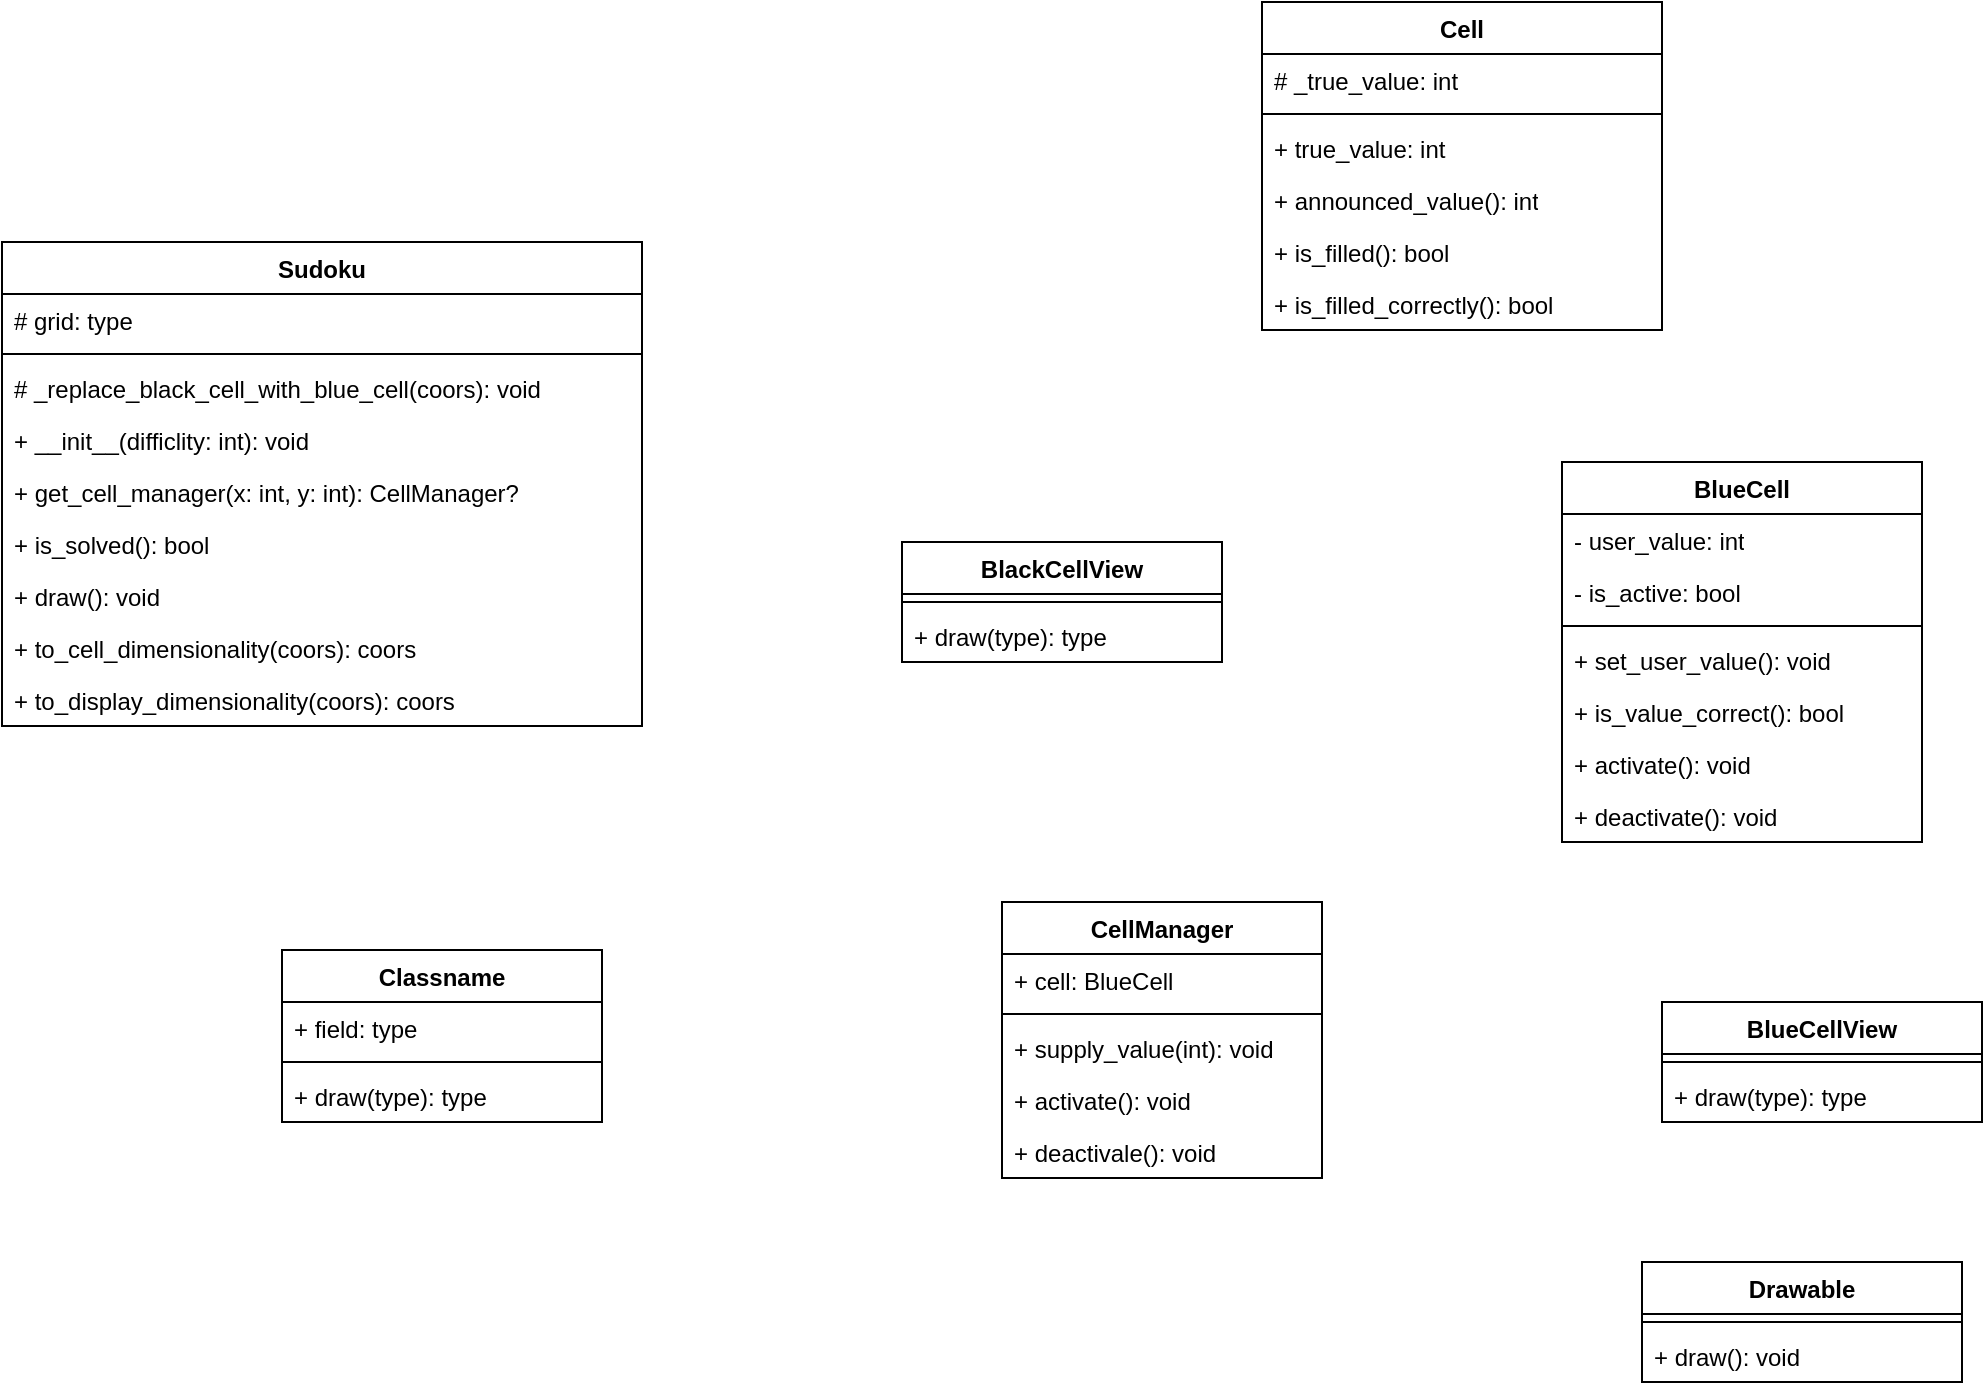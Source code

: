 <mxfile version="26.2.14">
  <diagram name="Страница — 1" id="sBnveFGreTUSZ_xfAO1X">
    <mxGraphModel dx="1498" dy="1010" grid="1" gridSize="10" guides="1" tooltips="1" connect="1" arrows="1" fold="1" page="1" pageScale="1" pageWidth="1100" pageHeight="850" math="0" shadow="0">
      <root>
        <mxCell id="0" />
        <mxCell id="1" parent="0" />
        <mxCell id="BmlyRLMC0lgrcv-X2wz1-5" value="Sudoku" style="swimlane;fontStyle=1;align=center;verticalAlign=top;childLayout=stackLayout;horizontal=1;startSize=26;horizontalStack=0;resizeParent=1;resizeParentMax=0;resizeLast=0;collapsible=1;marginBottom=0;whiteSpace=wrap;html=1;" parent="1" vertex="1">
          <mxGeometry x="50" y="160" width="320" height="242" as="geometry" />
        </mxCell>
        <mxCell id="BmlyRLMC0lgrcv-X2wz1-29" value="# grid: type" style="text;strokeColor=none;fillColor=none;align=left;verticalAlign=top;spacingLeft=4;spacingRight=4;overflow=hidden;rotatable=0;points=[[0,0.5],[1,0.5]];portConstraint=eastwest;whiteSpace=wrap;html=1;" parent="BmlyRLMC0lgrcv-X2wz1-5" vertex="1">
          <mxGeometry y="26" width="320" height="26" as="geometry" />
        </mxCell>
        <mxCell id="BmlyRLMC0lgrcv-X2wz1-7" value="" style="line;strokeWidth=1;fillColor=none;align=left;verticalAlign=middle;spacingTop=-1;spacingLeft=3;spacingRight=3;rotatable=0;labelPosition=right;points=[];portConstraint=eastwest;strokeColor=inherit;" parent="BmlyRLMC0lgrcv-X2wz1-5" vertex="1">
          <mxGeometry y="52" width="320" height="8" as="geometry" />
        </mxCell>
        <mxCell id="juXFEMyilhzftQy-Y4Ut-14" value="# _replace_black_cell_with_blue_cell(coors): void" style="text;strokeColor=none;fillColor=none;align=left;verticalAlign=top;spacingLeft=4;spacingRight=4;overflow=hidden;rotatable=0;points=[[0,0.5],[1,0.5]];portConstraint=eastwest;whiteSpace=wrap;html=1;" vertex="1" parent="BmlyRLMC0lgrcv-X2wz1-5">
          <mxGeometry y="60" width="320" height="26" as="geometry" />
        </mxCell>
        <mxCell id="BmlyRLMC0lgrcv-X2wz1-8" value="+ __init__(difficlity: int): void" style="text;strokeColor=none;fillColor=none;align=left;verticalAlign=top;spacingLeft=4;spacingRight=4;overflow=hidden;rotatable=0;points=[[0,0.5],[1,0.5]];portConstraint=eastwest;whiteSpace=wrap;html=1;" parent="BmlyRLMC0lgrcv-X2wz1-5" vertex="1">
          <mxGeometry y="86" width="320" height="26" as="geometry" />
        </mxCell>
        <mxCell id="BmlyRLMC0lgrcv-X2wz1-27" value="+ get_cell_manager(x: int, y: int): CellManager?" style="text;strokeColor=none;fillColor=none;align=left;verticalAlign=top;spacingLeft=4;spacingRight=4;overflow=hidden;rotatable=0;points=[[0,0.5],[1,0.5]];portConstraint=eastwest;whiteSpace=wrap;html=1;" parent="BmlyRLMC0lgrcv-X2wz1-5" vertex="1">
          <mxGeometry y="112" width="320" height="26" as="geometry" />
        </mxCell>
        <mxCell id="BmlyRLMC0lgrcv-X2wz1-28" value="+ is_solved(): bool" style="text;strokeColor=none;fillColor=none;align=left;verticalAlign=top;spacingLeft=4;spacingRight=4;overflow=hidden;rotatable=0;points=[[0,0.5],[1,0.5]];portConstraint=eastwest;whiteSpace=wrap;html=1;" parent="BmlyRLMC0lgrcv-X2wz1-5" vertex="1">
          <mxGeometry y="138" width="320" height="26" as="geometry" />
        </mxCell>
        <mxCell id="juXFEMyilhzftQy-Y4Ut-1" value="+ draw(): void" style="text;strokeColor=none;fillColor=none;align=left;verticalAlign=top;spacingLeft=4;spacingRight=4;overflow=hidden;rotatable=0;points=[[0,0.5],[1,0.5]];portConstraint=eastwest;whiteSpace=wrap;html=1;" vertex="1" parent="BmlyRLMC0lgrcv-X2wz1-5">
          <mxGeometry y="164" width="320" height="26" as="geometry" />
        </mxCell>
        <mxCell id="juXFEMyilhzftQy-Y4Ut-11" value="+ to_cell_dimensionality(coors): coors" style="text;strokeColor=none;fillColor=none;align=left;verticalAlign=top;spacingLeft=4;spacingRight=4;overflow=hidden;rotatable=0;points=[[0,0.5],[1,0.5]];portConstraint=eastwest;whiteSpace=wrap;html=1;" vertex="1" parent="BmlyRLMC0lgrcv-X2wz1-5">
          <mxGeometry y="190" width="320" height="26" as="geometry" />
        </mxCell>
        <mxCell id="juXFEMyilhzftQy-Y4Ut-13" value="+ to_display_dimensionality(coors): coors" style="text;strokeColor=none;fillColor=none;align=left;verticalAlign=top;spacingLeft=4;spacingRight=4;overflow=hidden;rotatable=0;points=[[0,0.5],[1,0.5]];portConstraint=eastwest;whiteSpace=wrap;html=1;" vertex="1" parent="BmlyRLMC0lgrcv-X2wz1-5">
          <mxGeometry y="216" width="320" height="26" as="geometry" />
        </mxCell>
        <mxCell id="BmlyRLMC0lgrcv-X2wz1-11" value="BlackCellView" style="swimlane;fontStyle=1;align=center;verticalAlign=top;childLayout=stackLayout;horizontal=1;startSize=26;horizontalStack=0;resizeParent=1;resizeParentMax=0;resizeLast=0;collapsible=1;marginBottom=0;whiteSpace=wrap;html=1;" parent="1" vertex="1">
          <mxGeometry x="500" y="310" width="160" height="60" as="geometry" />
        </mxCell>
        <mxCell id="BmlyRLMC0lgrcv-X2wz1-13" value="" style="line;strokeWidth=1;fillColor=none;align=left;verticalAlign=middle;spacingTop=-1;spacingLeft=3;spacingRight=3;rotatable=0;labelPosition=right;points=[];portConstraint=eastwest;strokeColor=inherit;" parent="BmlyRLMC0lgrcv-X2wz1-11" vertex="1">
          <mxGeometry y="26" width="160" height="8" as="geometry" />
        </mxCell>
        <mxCell id="BmlyRLMC0lgrcv-X2wz1-14" value="+ draw(type): type" style="text;strokeColor=none;fillColor=none;align=left;verticalAlign=top;spacingLeft=4;spacingRight=4;overflow=hidden;rotatable=0;points=[[0,0.5],[1,0.5]];portConstraint=eastwest;whiteSpace=wrap;html=1;" parent="BmlyRLMC0lgrcv-X2wz1-11" vertex="1">
          <mxGeometry y="34" width="160" height="26" as="geometry" />
        </mxCell>
        <mxCell id="BmlyRLMC0lgrcv-X2wz1-15" value="BlueCell" style="swimlane;fontStyle=1;align=center;verticalAlign=top;childLayout=stackLayout;horizontal=1;startSize=26;horizontalStack=0;resizeParent=1;resizeParentMax=0;resizeLast=0;collapsible=1;marginBottom=0;whiteSpace=wrap;html=1;" parent="1" vertex="1">
          <mxGeometry x="830" y="270" width="180" height="190" as="geometry" />
        </mxCell>
        <mxCell id="juXFEMyilhzftQy-Y4Ut-8" value="- user_value: int" style="text;strokeColor=none;fillColor=none;align=left;verticalAlign=top;spacingLeft=4;spacingRight=4;overflow=hidden;rotatable=0;points=[[0,0.5],[1,0.5]];portConstraint=eastwest;whiteSpace=wrap;html=1;" vertex="1" parent="BmlyRLMC0lgrcv-X2wz1-15">
          <mxGeometry y="26" width="180" height="26" as="geometry" />
        </mxCell>
        <mxCell id="BmlyRLMC0lgrcv-X2wz1-16" value="- is_active: bool" style="text;strokeColor=none;fillColor=none;align=left;verticalAlign=top;spacingLeft=4;spacingRight=4;overflow=hidden;rotatable=0;points=[[0,0.5],[1,0.5]];portConstraint=eastwest;whiteSpace=wrap;html=1;" parent="BmlyRLMC0lgrcv-X2wz1-15" vertex="1">
          <mxGeometry y="52" width="180" height="26" as="geometry" />
        </mxCell>
        <mxCell id="BmlyRLMC0lgrcv-X2wz1-17" value="" style="line;strokeWidth=1;fillColor=none;align=left;verticalAlign=middle;spacingTop=-1;spacingLeft=3;spacingRight=3;rotatable=0;labelPosition=right;points=[];portConstraint=eastwest;strokeColor=inherit;" parent="BmlyRLMC0lgrcv-X2wz1-15" vertex="1">
          <mxGeometry y="78" width="180" height="8" as="geometry" />
        </mxCell>
        <mxCell id="BmlyRLMC0lgrcv-X2wz1-18" value="+ set_user_value(): void" style="text;strokeColor=none;fillColor=none;align=left;verticalAlign=top;spacingLeft=4;spacingRight=4;overflow=hidden;rotatable=0;points=[[0,0.5],[1,0.5]];portConstraint=eastwest;whiteSpace=wrap;html=1;" parent="BmlyRLMC0lgrcv-X2wz1-15" vertex="1">
          <mxGeometry y="86" width="180" height="26" as="geometry" />
        </mxCell>
        <mxCell id="BmlyRLMC0lgrcv-X2wz1-30" value="+ is_value_correct(): bool" style="text;strokeColor=none;fillColor=none;align=left;verticalAlign=top;spacingLeft=4;spacingRight=4;overflow=hidden;rotatable=0;points=[[0,0.5],[1,0.5]];portConstraint=eastwest;whiteSpace=wrap;html=1;" parent="BmlyRLMC0lgrcv-X2wz1-15" vertex="1">
          <mxGeometry y="112" width="180" height="26" as="geometry" />
        </mxCell>
        <mxCell id="juXFEMyilhzftQy-Y4Ut-9" value="+ activate(): void" style="text;strokeColor=none;fillColor=none;align=left;verticalAlign=top;spacingLeft=4;spacingRight=4;overflow=hidden;rotatable=0;points=[[0,0.5],[1,0.5]];portConstraint=eastwest;whiteSpace=wrap;html=1;" vertex="1" parent="BmlyRLMC0lgrcv-X2wz1-15">
          <mxGeometry y="138" width="180" height="26" as="geometry" />
        </mxCell>
        <mxCell id="juXFEMyilhzftQy-Y4Ut-10" value="+ deactivate(): void" style="text;strokeColor=none;fillColor=none;align=left;verticalAlign=top;spacingLeft=4;spacingRight=4;overflow=hidden;rotatable=0;points=[[0,0.5],[1,0.5]];portConstraint=eastwest;whiteSpace=wrap;html=1;" vertex="1" parent="BmlyRLMC0lgrcv-X2wz1-15">
          <mxGeometry y="164" width="180" height="26" as="geometry" />
        </mxCell>
        <mxCell id="BmlyRLMC0lgrcv-X2wz1-19" value="Cell" style="swimlane;fontStyle=1;align=center;verticalAlign=top;childLayout=stackLayout;horizontal=1;startSize=26;horizontalStack=0;resizeParent=1;resizeParentMax=0;resizeLast=0;collapsible=1;marginBottom=0;whiteSpace=wrap;html=1;" parent="1" vertex="1">
          <mxGeometry x="680" y="40" width="200" height="164" as="geometry" />
        </mxCell>
        <mxCell id="BmlyRLMC0lgrcv-X2wz1-20" value="# _true_value: int" style="text;strokeColor=none;fillColor=none;align=left;verticalAlign=top;spacingLeft=4;spacingRight=4;overflow=hidden;rotatable=0;points=[[0,0.5],[1,0.5]];portConstraint=eastwest;whiteSpace=wrap;html=1;" parent="BmlyRLMC0lgrcv-X2wz1-19" vertex="1">
          <mxGeometry y="26" width="200" height="26" as="geometry" />
        </mxCell>
        <mxCell id="BmlyRLMC0lgrcv-X2wz1-21" value="" style="line;strokeWidth=1;fillColor=none;align=left;verticalAlign=middle;spacingTop=-1;spacingLeft=3;spacingRight=3;rotatable=0;labelPosition=right;points=[];portConstraint=eastwest;strokeColor=inherit;" parent="BmlyRLMC0lgrcv-X2wz1-19" vertex="1">
          <mxGeometry y="52" width="200" height="8" as="geometry" />
        </mxCell>
        <mxCell id="BmlyRLMC0lgrcv-X2wz1-22" value="+ true_value: int" style="text;strokeColor=none;fillColor=none;align=left;verticalAlign=top;spacingLeft=4;spacingRight=4;overflow=hidden;rotatable=0;points=[[0,0.5],[1,0.5]];portConstraint=eastwest;whiteSpace=wrap;html=1;" parent="BmlyRLMC0lgrcv-X2wz1-19" vertex="1">
          <mxGeometry y="60" width="200" height="26" as="geometry" />
        </mxCell>
        <mxCell id="juXFEMyilhzftQy-Y4Ut-15" value="+ announced_value(): int" style="text;strokeColor=none;fillColor=none;align=left;verticalAlign=top;spacingLeft=4;spacingRight=4;overflow=hidden;rotatable=0;points=[[0,0.5],[1,0.5]];portConstraint=eastwest;whiteSpace=wrap;html=1;" vertex="1" parent="BmlyRLMC0lgrcv-X2wz1-19">
          <mxGeometry y="86" width="200" height="26" as="geometry" />
        </mxCell>
        <mxCell id="juXFEMyilhzftQy-Y4Ut-16" value="+ is_filled(): bool" style="text;strokeColor=none;fillColor=none;align=left;verticalAlign=top;spacingLeft=4;spacingRight=4;overflow=hidden;rotatable=0;points=[[0,0.5],[1,0.5]];portConstraint=eastwest;whiteSpace=wrap;html=1;" vertex="1" parent="BmlyRLMC0lgrcv-X2wz1-19">
          <mxGeometry y="112" width="200" height="26" as="geometry" />
        </mxCell>
        <mxCell id="juXFEMyilhzftQy-Y4Ut-19" value="+ is_filled_correctly(): bool" style="text;strokeColor=none;fillColor=none;align=left;verticalAlign=top;spacingLeft=4;spacingRight=4;overflow=hidden;rotatable=0;points=[[0,0.5],[1,0.5]];portConstraint=eastwest;whiteSpace=wrap;html=1;" vertex="1" parent="BmlyRLMC0lgrcv-X2wz1-19">
          <mxGeometry y="138" width="200" height="26" as="geometry" />
        </mxCell>
        <mxCell id="juXFEMyilhzftQy-Y4Ut-2" value="CellManager" style="swimlane;fontStyle=1;align=center;verticalAlign=top;childLayout=stackLayout;horizontal=1;startSize=26;horizontalStack=0;resizeParent=1;resizeParentMax=0;resizeLast=0;collapsible=1;marginBottom=0;whiteSpace=wrap;html=1;" vertex="1" parent="1">
          <mxGeometry x="550" y="490" width="160" height="138" as="geometry" />
        </mxCell>
        <mxCell id="juXFEMyilhzftQy-Y4Ut-3" value="+ cell: BlueCell" style="text;strokeColor=none;fillColor=none;align=left;verticalAlign=top;spacingLeft=4;spacingRight=4;overflow=hidden;rotatable=0;points=[[0,0.5],[1,0.5]];portConstraint=eastwest;whiteSpace=wrap;html=1;" vertex="1" parent="juXFEMyilhzftQy-Y4Ut-2">
          <mxGeometry y="26" width="160" height="26" as="geometry" />
        </mxCell>
        <mxCell id="juXFEMyilhzftQy-Y4Ut-4" value="" style="line;strokeWidth=1;fillColor=none;align=left;verticalAlign=middle;spacingTop=-1;spacingLeft=3;spacingRight=3;rotatable=0;labelPosition=right;points=[];portConstraint=eastwest;strokeColor=inherit;" vertex="1" parent="juXFEMyilhzftQy-Y4Ut-2">
          <mxGeometry y="52" width="160" height="8" as="geometry" />
        </mxCell>
        <mxCell id="juXFEMyilhzftQy-Y4Ut-5" value="+ supply_value(int): void" style="text;strokeColor=none;fillColor=none;align=left;verticalAlign=top;spacingLeft=4;spacingRight=4;overflow=hidden;rotatable=0;points=[[0,0.5],[1,0.5]];portConstraint=eastwest;whiteSpace=wrap;html=1;" vertex="1" parent="juXFEMyilhzftQy-Y4Ut-2">
          <mxGeometry y="60" width="160" height="26" as="geometry" />
        </mxCell>
        <mxCell id="juXFEMyilhzftQy-Y4Ut-6" value="+ activate(): void" style="text;strokeColor=none;fillColor=none;align=left;verticalAlign=top;spacingLeft=4;spacingRight=4;overflow=hidden;rotatable=0;points=[[0,0.5],[1,0.5]];portConstraint=eastwest;whiteSpace=wrap;html=1;" vertex="1" parent="juXFEMyilhzftQy-Y4Ut-2">
          <mxGeometry y="86" width="160" height="26" as="geometry" />
        </mxCell>
        <mxCell id="juXFEMyilhzftQy-Y4Ut-7" value="+ deactivale(): void" style="text;strokeColor=none;fillColor=none;align=left;verticalAlign=top;spacingLeft=4;spacingRight=4;overflow=hidden;rotatable=0;points=[[0,0.5],[1,0.5]];portConstraint=eastwest;whiteSpace=wrap;html=1;" vertex="1" parent="juXFEMyilhzftQy-Y4Ut-2">
          <mxGeometry y="112" width="160" height="26" as="geometry" />
        </mxCell>
        <mxCell id="juXFEMyilhzftQy-Y4Ut-32" value="BlueCellView" style="swimlane;fontStyle=1;align=center;verticalAlign=top;childLayout=stackLayout;horizontal=1;startSize=26;horizontalStack=0;resizeParent=1;resizeParentMax=0;resizeLast=0;collapsible=1;marginBottom=0;whiteSpace=wrap;html=1;" vertex="1" parent="1">
          <mxGeometry x="880" y="540" width="160" height="60" as="geometry" />
        </mxCell>
        <mxCell id="juXFEMyilhzftQy-Y4Ut-33" value="" style="line;strokeWidth=1;fillColor=none;align=left;verticalAlign=middle;spacingTop=-1;spacingLeft=3;spacingRight=3;rotatable=0;labelPosition=right;points=[];portConstraint=eastwest;strokeColor=inherit;" vertex="1" parent="juXFEMyilhzftQy-Y4Ut-32">
          <mxGeometry y="26" width="160" height="8" as="geometry" />
        </mxCell>
        <mxCell id="juXFEMyilhzftQy-Y4Ut-34" value="+ draw(type): type" style="text;strokeColor=none;fillColor=none;align=left;verticalAlign=top;spacingLeft=4;spacingRight=4;overflow=hidden;rotatable=0;points=[[0,0.5],[1,0.5]];portConstraint=eastwest;whiteSpace=wrap;html=1;" vertex="1" parent="juXFEMyilhzftQy-Y4Ut-32">
          <mxGeometry y="34" width="160" height="26" as="geometry" />
        </mxCell>
        <mxCell id="juXFEMyilhzftQy-Y4Ut-36" value="Classname" style="swimlane;fontStyle=1;align=center;verticalAlign=top;childLayout=stackLayout;horizontal=1;startSize=26;horizontalStack=0;resizeParent=1;resizeParentMax=0;resizeLast=0;collapsible=1;marginBottom=0;whiteSpace=wrap;html=1;" vertex="1" parent="1">
          <mxGeometry x="190" y="514" width="160" height="86" as="geometry" />
        </mxCell>
        <mxCell id="juXFEMyilhzftQy-Y4Ut-37" value="+ field: type" style="text;strokeColor=none;fillColor=none;align=left;verticalAlign=top;spacingLeft=4;spacingRight=4;overflow=hidden;rotatable=0;points=[[0,0.5],[1,0.5]];portConstraint=eastwest;whiteSpace=wrap;html=1;" vertex="1" parent="juXFEMyilhzftQy-Y4Ut-36">
          <mxGeometry y="26" width="160" height="26" as="geometry" />
        </mxCell>
        <mxCell id="juXFEMyilhzftQy-Y4Ut-38" value="" style="line;strokeWidth=1;fillColor=none;align=left;verticalAlign=middle;spacingTop=-1;spacingLeft=3;spacingRight=3;rotatable=0;labelPosition=right;points=[];portConstraint=eastwest;strokeColor=inherit;" vertex="1" parent="juXFEMyilhzftQy-Y4Ut-36">
          <mxGeometry y="52" width="160" height="8" as="geometry" />
        </mxCell>
        <mxCell id="juXFEMyilhzftQy-Y4Ut-39" value="+ draw(type): type" style="text;strokeColor=none;fillColor=none;align=left;verticalAlign=top;spacingLeft=4;spacingRight=4;overflow=hidden;rotatable=0;points=[[0,0.5],[1,0.5]];portConstraint=eastwest;whiteSpace=wrap;html=1;" vertex="1" parent="juXFEMyilhzftQy-Y4Ut-36">
          <mxGeometry y="60" width="160" height="26" as="geometry" />
        </mxCell>
        <mxCell id="juXFEMyilhzftQy-Y4Ut-40" value="Drawable" style="swimlane;fontStyle=1;align=center;verticalAlign=top;childLayout=stackLayout;horizontal=1;startSize=26;horizontalStack=0;resizeParent=1;resizeParentMax=0;resizeLast=0;collapsible=1;marginBottom=0;whiteSpace=wrap;html=1;" vertex="1" parent="1">
          <mxGeometry x="870" y="670" width="160" height="60" as="geometry" />
        </mxCell>
        <mxCell id="juXFEMyilhzftQy-Y4Ut-42" value="" style="line;strokeWidth=1;fillColor=none;align=left;verticalAlign=middle;spacingTop=-1;spacingLeft=3;spacingRight=3;rotatable=0;labelPosition=right;points=[];portConstraint=eastwest;strokeColor=inherit;" vertex="1" parent="juXFEMyilhzftQy-Y4Ut-40">
          <mxGeometry y="26" width="160" height="8" as="geometry" />
        </mxCell>
        <mxCell id="juXFEMyilhzftQy-Y4Ut-43" value="+ draw(): void" style="text;strokeColor=none;fillColor=none;align=left;verticalAlign=top;spacingLeft=4;spacingRight=4;overflow=hidden;rotatable=0;points=[[0,0.5],[1,0.5]];portConstraint=eastwest;whiteSpace=wrap;html=1;" vertex="1" parent="juXFEMyilhzftQy-Y4Ut-40">
          <mxGeometry y="34" width="160" height="26" as="geometry" />
        </mxCell>
      </root>
    </mxGraphModel>
  </diagram>
</mxfile>
